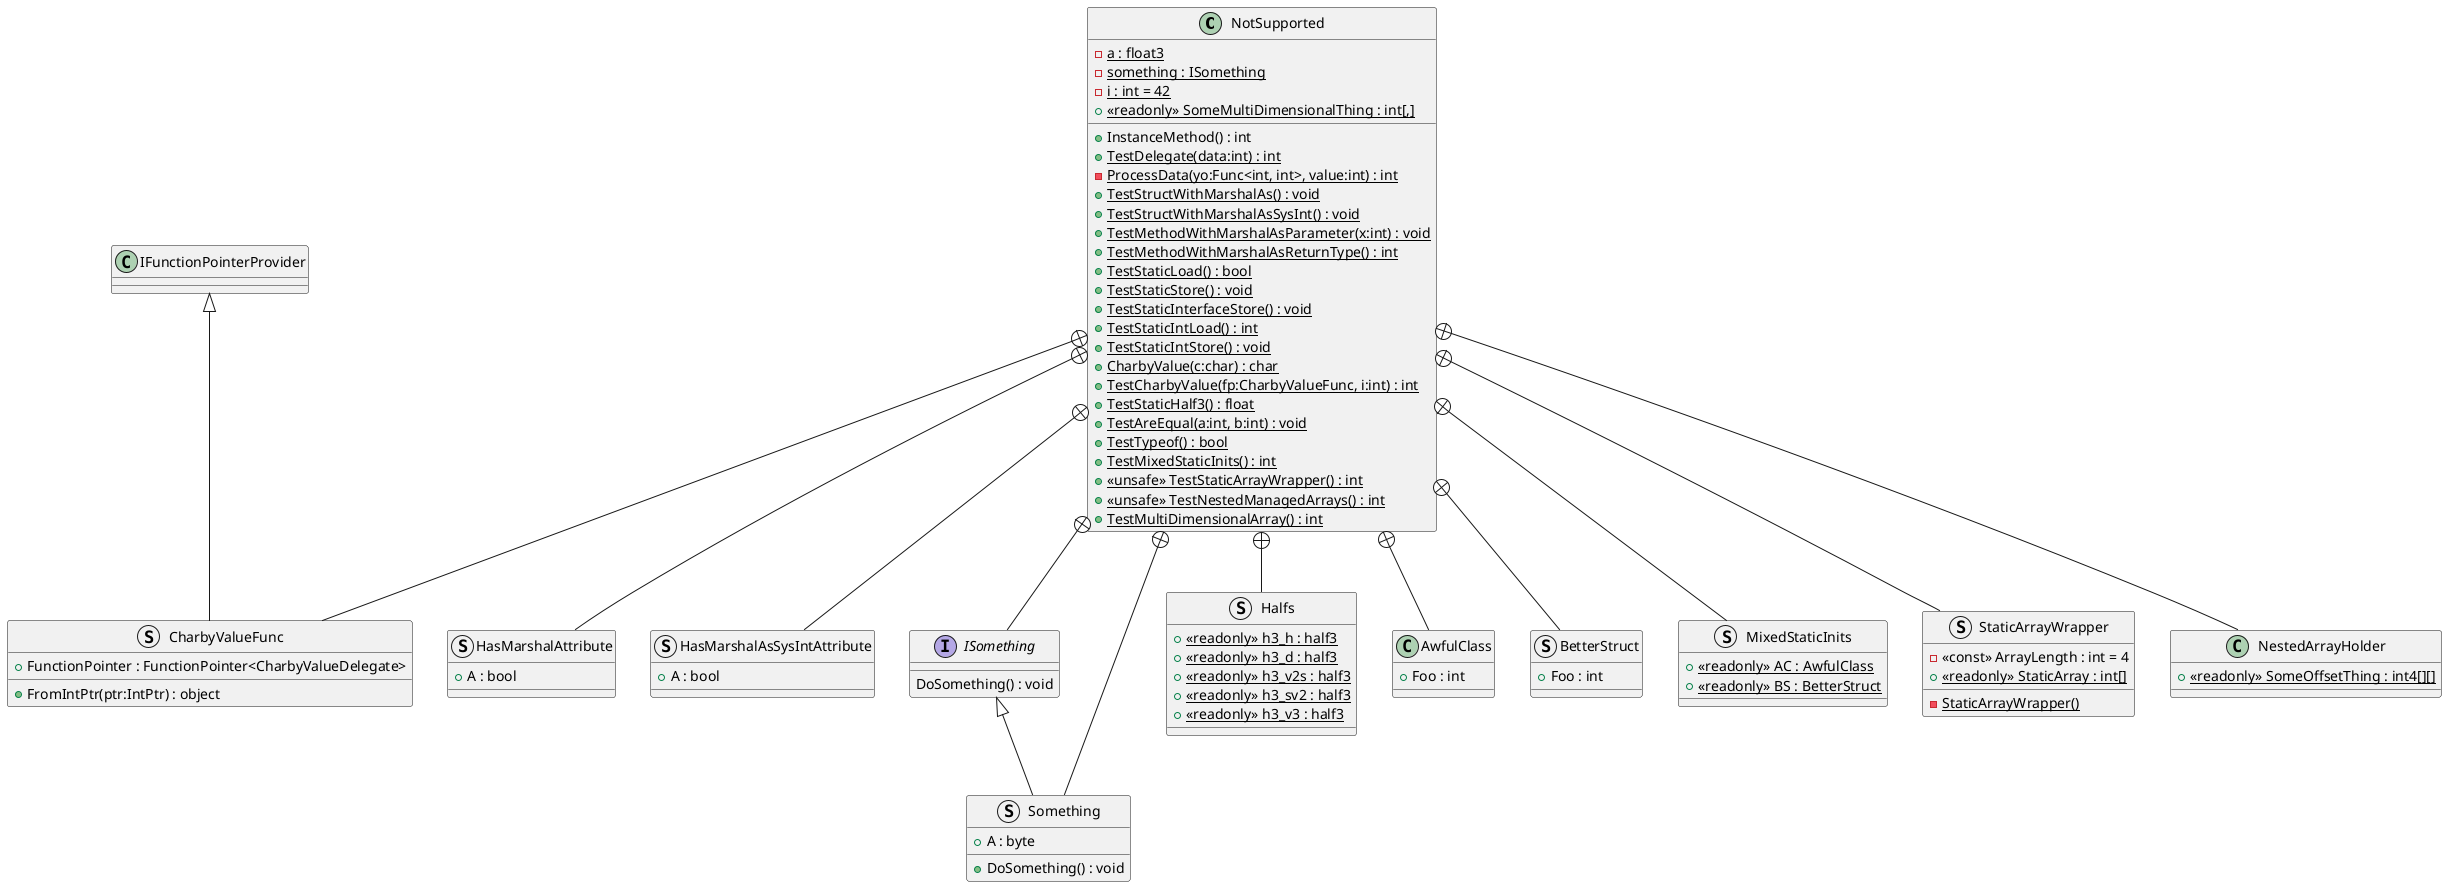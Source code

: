 @startuml
class NotSupported {
    + InstanceMethod() : int
    + {static} TestDelegate(data:int) : int
    - {static} ProcessData(yo:Func<int, int>, value:int) : int
    + {static} TestStructWithMarshalAs() : void
    + {static} TestStructWithMarshalAsSysInt() : void
    + {static} TestMethodWithMarshalAsParameter(x:int) : void
    + {static} TestMethodWithMarshalAsReturnType() : int
    - {static} a : float3
    + {static} TestStaticLoad() : bool
    + {static} TestStaticStore() : void
    - {static} something : ISomething
    + {static} TestStaticInterfaceStore() : void
    - {static} i : int = 42
    + {static} TestStaticIntLoad() : int
    + {static} TestStaticIntStore() : void
    + {static} CharbyValue(c:char) : char
    + {static} TestCharbyValue(fp:CharbyValueFunc, i:int) : int
    + {static} TestStaticHalf3() : float
    + {static} TestAreEqual(a:int, b:int) : void
    + {static} TestTypeof() : bool
    + {static} TestMixedStaticInits() : int
    + <<unsafe>> {static} TestStaticArrayWrapper() : int
    + <<unsafe>> {static} TestNestedManagedArrays() : int
    + {static} <<readonly>> SomeMultiDimensionalThing : int[,]
    + {static} TestMultiDimensionalArray() : int
}
struct HasMarshalAttribute {
    + A : bool
}
struct HasMarshalAsSysIntAttribute {
    + A : bool
}
interface ISomething {
    DoSomething() : void
}
struct Something {
    + A : byte
    + DoSomething() : void
}
struct CharbyValueFunc {
    + FunctionPointer : FunctionPointer<CharbyValueDelegate>
    + FromIntPtr(ptr:IntPtr) : object
}
struct Halfs {
    + {static} <<readonly>> h3_h : half3
    + {static} <<readonly>> h3_d : half3
    + {static} <<readonly>> h3_v2s : half3
    + {static} <<readonly>> h3_sv2 : half3
    + {static} <<readonly>> h3_v3 : half3
}
class AwfulClass {
    + Foo : int
}
struct BetterStruct {
    + Foo : int
}
struct MixedStaticInits {
    + {static} <<readonly>> AC : AwfulClass
    + {static} <<readonly>> BS : BetterStruct
}
struct StaticArrayWrapper {
    - <<const>> ArrayLength : int = 4
    + {static} <<readonly>> StaticArray : int[]
    {static} - StaticArrayWrapper()
}
class NestedArrayHolder {
    + {static} <<readonly>> SomeOffsetThing : int4[][]
}
NotSupported +-- HasMarshalAttribute
NotSupported +-- HasMarshalAsSysIntAttribute
NotSupported +-- ISomething
NotSupported +-- Something
ISomething <|-- Something
NotSupported +-- CharbyValueFunc
IFunctionPointerProvider <|-- CharbyValueFunc
NotSupported +-- Halfs
NotSupported +-- AwfulClass
NotSupported +-- BetterStruct
NotSupported +-- MixedStaticInits
NotSupported +-- StaticArrayWrapper
NotSupported +-- NestedArrayHolder
@enduml
